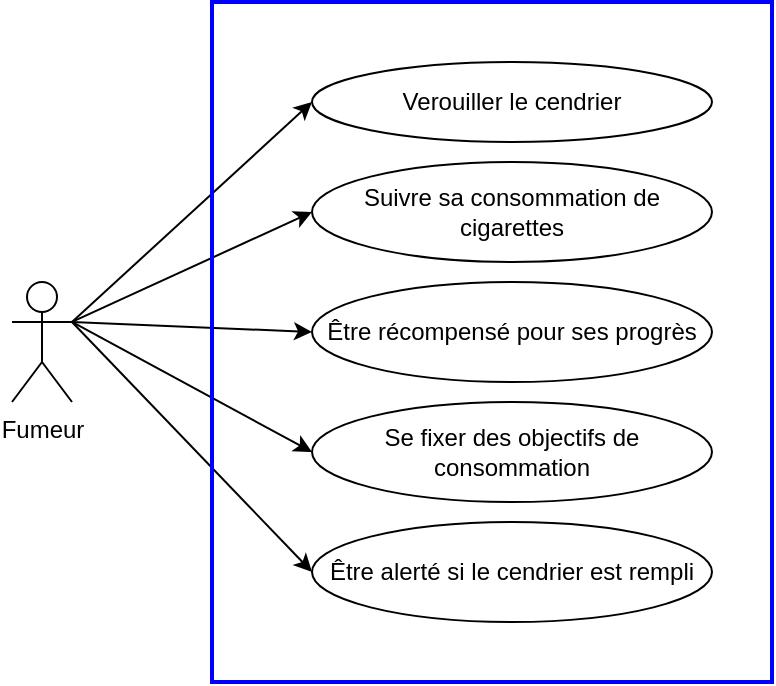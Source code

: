 <mxfile version="21.1.2" type="device">
  <diagram name="Page-1" id="V2W7TsS3vAeK7kCm5m-1">
    <mxGraphModel dx="928" dy="548" grid="1" gridSize="10" guides="1" tooltips="1" connect="1" arrows="1" fold="1" page="1" pageScale="1" pageWidth="827" pageHeight="1169" math="0" shadow="0">
      <root>
        <mxCell id="0" />
        <mxCell id="1" parent="0" />
        <mxCell id="2tgpPYvlRy-qEY4rwk09-8" style="edgeStyle=none;rounded=0;orthogonalLoop=1;jettySize=auto;html=1;exitX=1;exitY=0.333;exitDx=0;exitDy=0;exitPerimeter=0;entryX=0;entryY=0.5;entryDx=0;entryDy=0;" edge="1" parent="1" source="2tgpPYvlRy-qEY4rwk09-1" target="2tgpPYvlRy-qEY4rwk09-2">
          <mxGeometry relative="1" as="geometry" />
        </mxCell>
        <mxCell id="2tgpPYvlRy-qEY4rwk09-9" style="edgeStyle=none;rounded=0;orthogonalLoop=1;jettySize=auto;html=1;exitX=1;exitY=0.333;exitDx=0;exitDy=0;exitPerimeter=0;entryX=0;entryY=0.5;entryDx=0;entryDy=0;" edge="1" parent="1" source="2tgpPYvlRy-qEY4rwk09-1" target="2tgpPYvlRy-qEY4rwk09-3">
          <mxGeometry relative="1" as="geometry" />
        </mxCell>
        <mxCell id="2tgpPYvlRy-qEY4rwk09-10" style="rounded=0;orthogonalLoop=1;jettySize=auto;html=1;exitX=1;exitY=0.333;exitDx=0;exitDy=0;exitPerimeter=0;entryX=0;entryY=0.5;entryDx=0;entryDy=0;" edge="1" parent="1" source="2tgpPYvlRy-qEY4rwk09-1" target="2tgpPYvlRy-qEY4rwk09-4">
          <mxGeometry relative="1" as="geometry" />
        </mxCell>
        <mxCell id="2tgpPYvlRy-qEY4rwk09-11" style="edgeStyle=none;rounded=0;orthogonalLoop=1;jettySize=auto;html=1;exitX=1;exitY=0.333;exitDx=0;exitDy=0;exitPerimeter=0;entryX=0;entryY=0.5;entryDx=0;entryDy=0;" edge="1" parent="1" source="2tgpPYvlRy-qEY4rwk09-1" target="2tgpPYvlRy-qEY4rwk09-5">
          <mxGeometry relative="1" as="geometry" />
        </mxCell>
        <mxCell id="2tgpPYvlRy-qEY4rwk09-12" style="edgeStyle=none;rounded=0;orthogonalLoop=1;jettySize=auto;html=1;exitX=1;exitY=0.333;exitDx=0;exitDy=0;exitPerimeter=0;entryX=0;entryY=0.5;entryDx=0;entryDy=0;" edge="1" parent="1" source="2tgpPYvlRy-qEY4rwk09-1" target="2tgpPYvlRy-qEY4rwk09-6">
          <mxGeometry relative="1" as="geometry" />
        </mxCell>
        <mxCell id="2tgpPYvlRy-qEY4rwk09-1" value="Fumeur" style="shape=umlActor;verticalLabelPosition=bottom;verticalAlign=top;html=1;outlineConnect=0;" vertex="1" parent="1">
          <mxGeometry x="130" y="310" width="30" height="60" as="geometry" />
        </mxCell>
        <mxCell id="2tgpPYvlRy-qEY4rwk09-2" value="Verouiller le cendrier" style="ellipse;whiteSpace=wrap;html=1;" vertex="1" parent="1">
          <mxGeometry x="280" y="200" width="200" height="40" as="geometry" />
        </mxCell>
        <mxCell id="2tgpPYvlRy-qEY4rwk09-3" value="Suivre sa consommation de cigarettes" style="ellipse;whiteSpace=wrap;html=1;" vertex="1" parent="1">
          <mxGeometry x="280" y="250" width="200" height="50" as="geometry" />
        </mxCell>
        <mxCell id="2tgpPYvlRy-qEY4rwk09-4" value="Être récompensé pour ses progrès" style="ellipse;whiteSpace=wrap;html=1;" vertex="1" parent="1">
          <mxGeometry x="280" y="310" width="200" height="50" as="geometry" />
        </mxCell>
        <mxCell id="2tgpPYvlRy-qEY4rwk09-5" value="Se fixer des objectifs de consommation" style="ellipse;whiteSpace=wrap;html=1;" vertex="1" parent="1">
          <mxGeometry x="280" y="370" width="200" height="50" as="geometry" />
        </mxCell>
        <mxCell id="2tgpPYvlRy-qEY4rwk09-6" value="Être alerté si le cendrier est rempli" style="ellipse;whiteSpace=wrap;html=1;" vertex="1" parent="1">
          <mxGeometry x="280" y="430" width="200" height="50" as="geometry" />
        </mxCell>
        <mxCell id="2tgpPYvlRy-qEY4rwk09-14" value="" style="rounded=0;whiteSpace=wrap;html=1;fillColor=none;strokeWidth=2;strokeColor=#0000FF;" vertex="1" parent="1">
          <mxGeometry x="230" y="170" width="280" height="340" as="geometry" />
        </mxCell>
      </root>
    </mxGraphModel>
  </diagram>
</mxfile>
